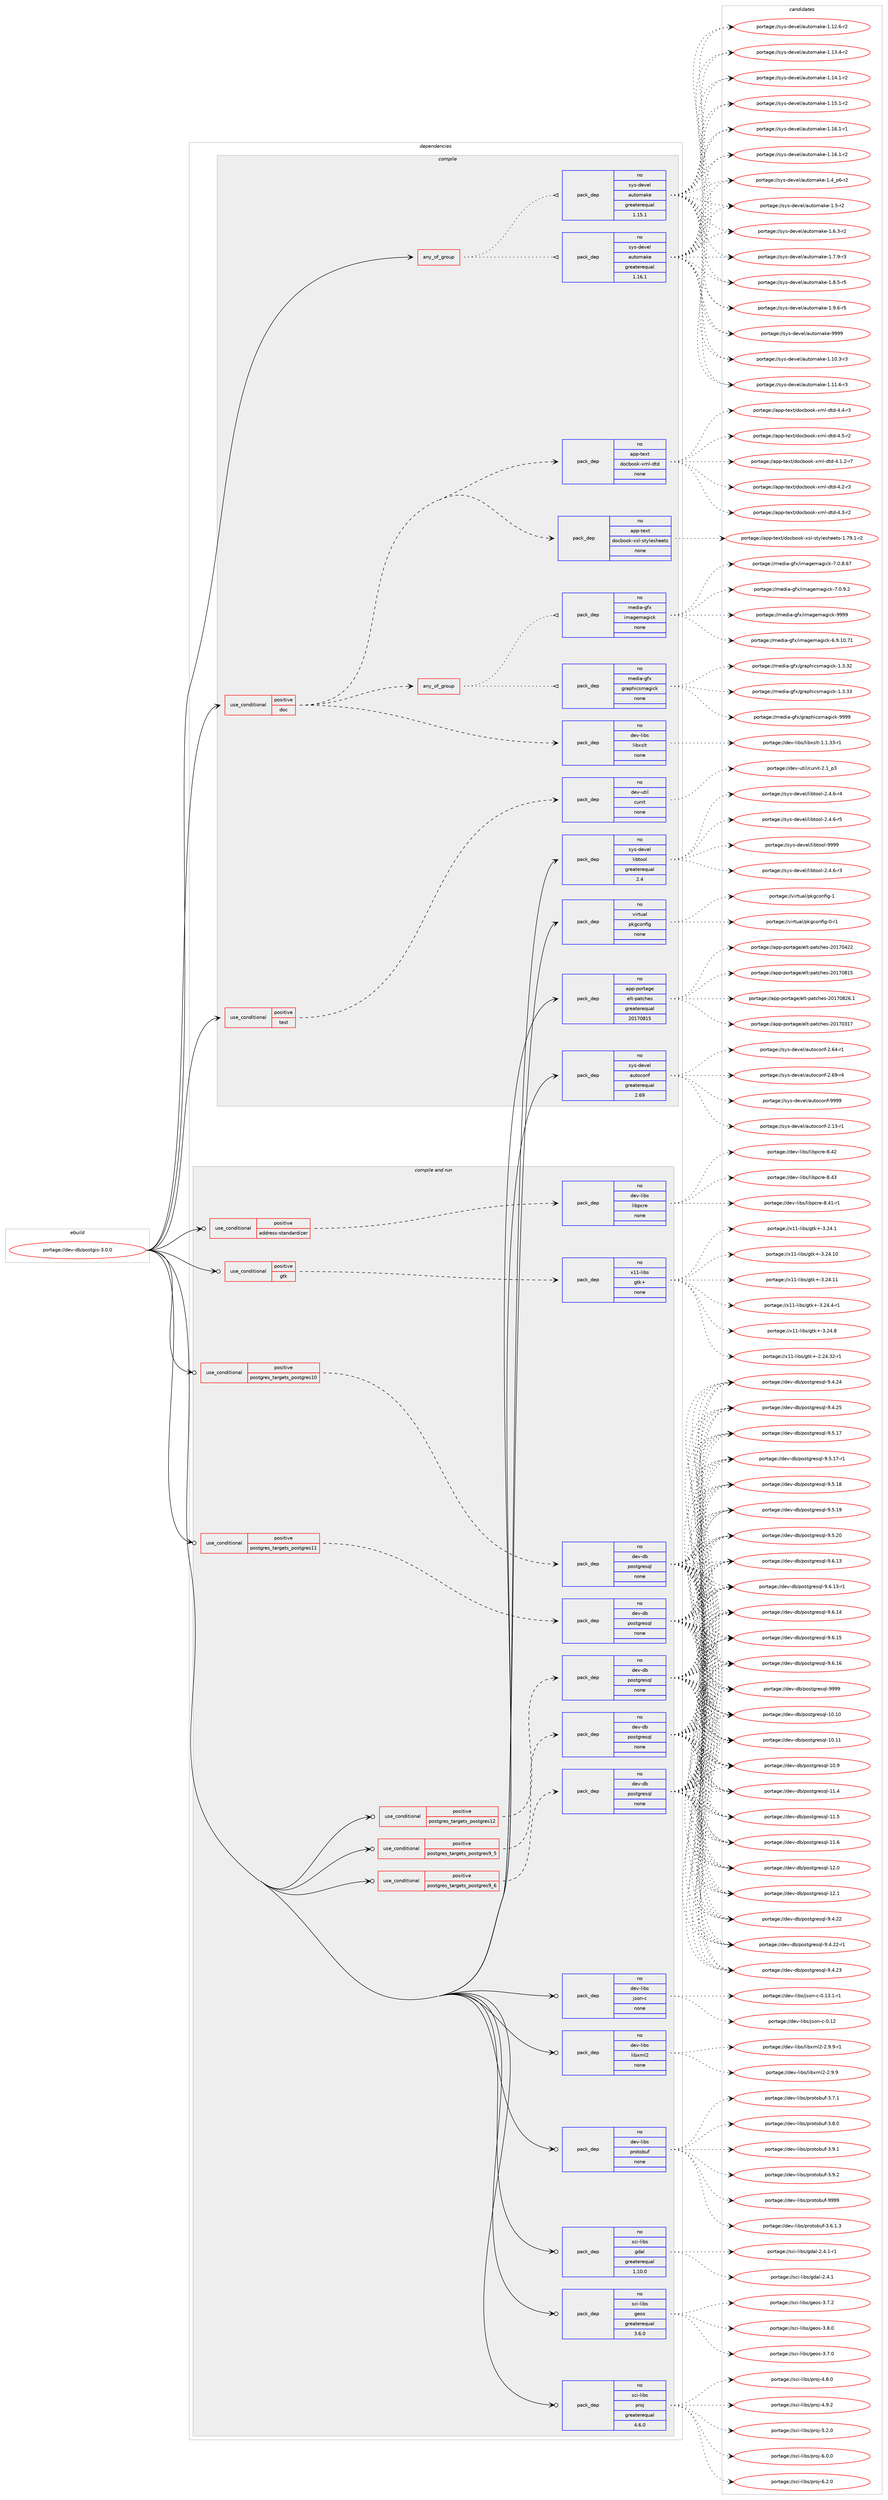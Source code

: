 digraph prolog {

# *************
# Graph options
# *************

newrank=true;
concentrate=true;
compound=true;
graph [rankdir=LR,fontname=Helvetica,fontsize=10,ranksep=1.5];#, ranksep=2.5, nodesep=0.2];
edge  [arrowhead=vee];
node  [fontname=Helvetica,fontsize=10];

# **********
# The ebuild
# **********

subgraph cluster_leftcol {
color=gray;
rank=same;
label=<<i>ebuild</i>>;
id [label="portage://dev-db/postgis-3.0.0", color=red, width=4, href="../dev-db/postgis-3.0.0.svg"];
}

# ****************
# The dependencies
# ****************

subgraph cluster_midcol {
color=gray;
label=<<i>dependencies</i>>;
subgraph cluster_compile {
fillcolor="#eeeeee";
style=filled;
label=<<i>compile</i>>;
subgraph any1218 {
dependency56957 [label=<<TABLE BORDER="0" CELLBORDER="1" CELLSPACING="0" CELLPADDING="4"><TR><TD CELLPADDING="10">any_of_group</TD></TR></TABLE>>, shape=none, color=red];subgraph pack42806 {
dependency56958 [label=<<TABLE BORDER="0" CELLBORDER="1" CELLSPACING="0" CELLPADDING="4" WIDTH="220"><TR><TD ROWSPAN="6" CELLPADDING="30">pack_dep</TD></TR><TR><TD WIDTH="110">no</TD></TR><TR><TD>sys-devel</TD></TR><TR><TD>automake</TD></TR><TR><TD>greaterequal</TD></TR><TR><TD>1.16.1</TD></TR></TABLE>>, shape=none, color=blue];
}
dependency56957:e -> dependency56958:w [weight=20,style="dotted",arrowhead="oinv"];
subgraph pack42807 {
dependency56959 [label=<<TABLE BORDER="0" CELLBORDER="1" CELLSPACING="0" CELLPADDING="4" WIDTH="220"><TR><TD ROWSPAN="6" CELLPADDING="30">pack_dep</TD></TR><TR><TD WIDTH="110">no</TD></TR><TR><TD>sys-devel</TD></TR><TR><TD>automake</TD></TR><TR><TD>greaterequal</TD></TR><TR><TD>1.15.1</TD></TR></TABLE>>, shape=none, color=blue];
}
dependency56957:e -> dependency56959:w [weight=20,style="dotted",arrowhead="oinv"];
}
id:e -> dependency56957:w [weight=20,style="solid",arrowhead="vee"];
subgraph cond12876 {
dependency56960 [label=<<TABLE BORDER="0" CELLBORDER="1" CELLSPACING="0" CELLPADDING="4"><TR><TD ROWSPAN="3" CELLPADDING="10">use_conditional</TD></TR><TR><TD>positive</TD></TR><TR><TD>doc</TD></TR></TABLE>>, shape=none, color=red];
subgraph pack42808 {
dependency56961 [label=<<TABLE BORDER="0" CELLBORDER="1" CELLSPACING="0" CELLPADDING="4" WIDTH="220"><TR><TD ROWSPAN="6" CELLPADDING="30">pack_dep</TD></TR><TR><TD WIDTH="110">no</TD></TR><TR><TD>app-text</TD></TR><TR><TD>docbook-xsl-stylesheets</TD></TR><TR><TD>none</TD></TR><TR><TD></TD></TR></TABLE>>, shape=none, color=blue];
}
dependency56960:e -> dependency56961:w [weight=20,style="dashed",arrowhead="vee"];
subgraph pack42809 {
dependency56962 [label=<<TABLE BORDER="0" CELLBORDER="1" CELLSPACING="0" CELLPADDING="4" WIDTH="220"><TR><TD ROWSPAN="6" CELLPADDING="30">pack_dep</TD></TR><TR><TD WIDTH="110">no</TD></TR><TR><TD>app-text</TD></TR><TR><TD>docbook-xml-dtd</TD></TR><TR><TD>none</TD></TR><TR><TD></TD></TR></TABLE>>, shape=none, color=blue];
}
dependency56960:e -> dependency56962:w [weight=20,style="dashed",arrowhead="vee"];
subgraph pack42810 {
dependency56963 [label=<<TABLE BORDER="0" CELLBORDER="1" CELLSPACING="0" CELLPADDING="4" WIDTH="220"><TR><TD ROWSPAN="6" CELLPADDING="30">pack_dep</TD></TR><TR><TD WIDTH="110">no</TD></TR><TR><TD>dev-libs</TD></TR><TR><TD>libxslt</TD></TR><TR><TD>none</TD></TR><TR><TD></TD></TR></TABLE>>, shape=none, color=blue];
}
dependency56960:e -> dependency56963:w [weight=20,style="dashed",arrowhead="vee"];
subgraph any1219 {
dependency56964 [label=<<TABLE BORDER="0" CELLBORDER="1" CELLSPACING="0" CELLPADDING="4"><TR><TD CELLPADDING="10">any_of_group</TD></TR></TABLE>>, shape=none, color=red];subgraph pack42811 {
dependency56965 [label=<<TABLE BORDER="0" CELLBORDER="1" CELLSPACING="0" CELLPADDING="4" WIDTH="220"><TR><TD ROWSPAN="6" CELLPADDING="30">pack_dep</TD></TR><TR><TD WIDTH="110">no</TD></TR><TR><TD>media-gfx</TD></TR><TR><TD>imagemagick</TD></TR><TR><TD>none</TD></TR><TR><TD></TD></TR></TABLE>>, shape=none, color=blue];
}
dependency56964:e -> dependency56965:w [weight=20,style="dotted",arrowhead="oinv"];
subgraph pack42812 {
dependency56966 [label=<<TABLE BORDER="0" CELLBORDER="1" CELLSPACING="0" CELLPADDING="4" WIDTH="220"><TR><TD ROWSPAN="6" CELLPADDING="30">pack_dep</TD></TR><TR><TD WIDTH="110">no</TD></TR><TR><TD>media-gfx</TD></TR><TR><TD>graphicsmagick</TD></TR><TR><TD>none</TD></TR><TR><TD></TD></TR></TABLE>>, shape=none, color=blue];
}
dependency56964:e -> dependency56966:w [weight=20,style="dotted",arrowhead="oinv"];
}
dependency56960:e -> dependency56964:w [weight=20,style="dashed",arrowhead="vee"];
}
id:e -> dependency56960:w [weight=20,style="solid",arrowhead="vee"];
subgraph cond12877 {
dependency56967 [label=<<TABLE BORDER="0" CELLBORDER="1" CELLSPACING="0" CELLPADDING="4"><TR><TD ROWSPAN="3" CELLPADDING="10">use_conditional</TD></TR><TR><TD>positive</TD></TR><TR><TD>test</TD></TR></TABLE>>, shape=none, color=red];
subgraph pack42813 {
dependency56968 [label=<<TABLE BORDER="0" CELLBORDER="1" CELLSPACING="0" CELLPADDING="4" WIDTH="220"><TR><TD ROWSPAN="6" CELLPADDING="30">pack_dep</TD></TR><TR><TD WIDTH="110">no</TD></TR><TR><TD>dev-util</TD></TR><TR><TD>cunit</TD></TR><TR><TD>none</TD></TR><TR><TD></TD></TR></TABLE>>, shape=none, color=blue];
}
dependency56967:e -> dependency56968:w [weight=20,style="dashed",arrowhead="vee"];
}
id:e -> dependency56967:w [weight=20,style="solid",arrowhead="vee"];
subgraph pack42814 {
dependency56969 [label=<<TABLE BORDER="0" CELLBORDER="1" CELLSPACING="0" CELLPADDING="4" WIDTH="220"><TR><TD ROWSPAN="6" CELLPADDING="30">pack_dep</TD></TR><TR><TD WIDTH="110">no</TD></TR><TR><TD>app-portage</TD></TR><TR><TD>elt-patches</TD></TR><TR><TD>greaterequal</TD></TR><TR><TD>20170815</TD></TR></TABLE>>, shape=none, color=blue];
}
id:e -> dependency56969:w [weight=20,style="solid",arrowhead="vee"];
subgraph pack42815 {
dependency56970 [label=<<TABLE BORDER="0" CELLBORDER="1" CELLSPACING="0" CELLPADDING="4" WIDTH="220"><TR><TD ROWSPAN="6" CELLPADDING="30">pack_dep</TD></TR><TR><TD WIDTH="110">no</TD></TR><TR><TD>sys-devel</TD></TR><TR><TD>autoconf</TD></TR><TR><TD>greaterequal</TD></TR><TR><TD>2.69</TD></TR></TABLE>>, shape=none, color=blue];
}
id:e -> dependency56970:w [weight=20,style="solid",arrowhead="vee"];
subgraph pack42816 {
dependency56971 [label=<<TABLE BORDER="0" CELLBORDER="1" CELLSPACING="0" CELLPADDING="4" WIDTH="220"><TR><TD ROWSPAN="6" CELLPADDING="30">pack_dep</TD></TR><TR><TD WIDTH="110">no</TD></TR><TR><TD>sys-devel</TD></TR><TR><TD>libtool</TD></TR><TR><TD>greaterequal</TD></TR><TR><TD>2.4</TD></TR></TABLE>>, shape=none, color=blue];
}
id:e -> dependency56971:w [weight=20,style="solid",arrowhead="vee"];
subgraph pack42817 {
dependency56972 [label=<<TABLE BORDER="0" CELLBORDER="1" CELLSPACING="0" CELLPADDING="4" WIDTH="220"><TR><TD ROWSPAN="6" CELLPADDING="30">pack_dep</TD></TR><TR><TD WIDTH="110">no</TD></TR><TR><TD>virtual</TD></TR><TR><TD>pkgconfig</TD></TR><TR><TD>none</TD></TR><TR><TD></TD></TR></TABLE>>, shape=none, color=blue];
}
id:e -> dependency56972:w [weight=20,style="solid",arrowhead="vee"];
}
subgraph cluster_compileandrun {
fillcolor="#eeeeee";
style=filled;
label=<<i>compile and run</i>>;
subgraph cond12878 {
dependency56973 [label=<<TABLE BORDER="0" CELLBORDER="1" CELLSPACING="0" CELLPADDING="4"><TR><TD ROWSPAN="3" CELLPADDING="10">use_conditional</TD></TR><TR><TD>positive</TD></TR><TR><TD>address-standardizer</TD></TR></TABLE>>, shape=none, color=red];
subgraph pack42818 {
dependency56974 [label=<<TABLE BORDER="0" CELLBORDER="1" CELLSPACING="0" CELLPADDING="4" WIDTH="220"><TR><TD ROWSPAN="6" CELLPADDING="30">pack_dep</TD></TR><TR><TD WIDTH="110">no</TD></TR><TR><TD>dev-libs</TD></TR><TR><TD>libpcre</TD></TR><TR><TD>none</TD></TR><TR><TD></TD></TR></TABLE>>, shape=none, color=blue];
}
dependency56973:e -> dependency56974:w [weight=20,style="dashed",arrowhead="vee"];
}
id:e -> dependency56973:w [weight=20,style="solid",arrowhead="odotvee"];
subgraph cond12879 {
dependency56975 [label=<<TABLE BORDER="0" CELLBORDER="1" CELLSPACING="0" CELLPADDING="4"><TR><TD ROWSPAN="3" CELLPADDING="10">use_conditional</TD></TR><TR><TD>positive</TD></TR><TR><TD>gtk</TD></TR></TABLE>>, shape=none, color=red];
subgraph pack42819 {
dependency56976 [label=<<TABLE BORDER="0" CELLBORDER="1" CELLSPACING="0" CELLPADDING="4" WIDTH="220"><TR><TD ROWSPAN="6" CELLPADDING="30">pack_dep</TD></TR><TR><TD WIDTH="110">no</TD></TR><TR><TD>x11-libs</TD></TR><TR><TD>gtk+</TD></TR><TR><TD>none</TD></TR><TR><TD></TD></TR></TABLE>>, shape=none, color=blue];
}
dependency56975:e -> dependency56976:w [weight=20,style="dashed",arrowhead="vee"];
}
id:e -> dependency56975:w [weight=20,style="solid",arrowhead="odotvee"];
subgraph cond12880 {
dependency56977 [label=<<TABLE BORDER="0" CELLBORDER="1" CELLSPACING="0" CELLPADDING="4"><TR><TD ROWSPAN="3" CELLPADDING="10">use_conditional</TD></TR><TR><TD>positive</TD></TR><TR><TD>postgres_targets_postgres10</TD></TR></TABLE>>, shape=none, color=red];
subgraph pack42820 {
dependency56978 [label=<<TABLE BORDER="0" CELLBORDER="1" CELLSPACING="0" CELLPADDING="4" WIDTH="220"><TR><TD ROWSPAN="6" CELLPADDING="30">pack_dep</TD></TR><TR><TD WIDTH="110">no</TD></TR><TR><TD>dev-db</TD></TR><TR><TD>postgresql</TD></TR><TR><TD>none</TD></TR><TR><TD></TD></TR></TABLE>>, shape=none, color=blue];
}
dependency56977:e -> dependency56978:w [weight=20,style="dashed",arrowhead="vee"];
}
id:e -> dependency56977:w [weight=20,style="solid",arrowhead="odotvee"];
subgraph cond12881 {
dependency56979 [label=<<TABLE BORDER="0" CELLBORDER="1" CELLSPACING="0" CELLPADDING="4"><TR><TD ROWSPAN="3" CELLPADDING="10">use_conditional</TD></TR><TR><TD>positive</TD></TR><TR><TD>postgres_targets_postgres11</TD></TR></TABLE>>, shape=none, color=red];
subgraph pack42821 {
dependency56980 [label=<<TABLE BORDER="0" CELLBORDER="1" CELLSPACING="0" CELLPADDING="4" WIDTH="220"><TR><TD ROWSPAN="6" CELLPADDING="30">pack_dep</TD></TR><TR><TD WIDTH="110">no</TD></TR><TR><TD>dev-db</TD></TR><TR><TD>postgresql</TD></TR><TR><TD>none</TD></TR><TR><TD></TD></TR></TABLE>>, shape=none, color=blue];
}
dependency56979:e -> dependency56980:w [weight=20,style="dashed",arrowhead="vee"];
}
id:e -> dependency56979:w [weight=20,style="solid",arrowhead="odotvee"];
subgraph cond12882 {
dependency56981 [label=<<TABLE BORDER="0" CELLBORDER="1" CELLSPACING="0" CELLPADDING="4"><TR><TD ROWSPAN="3" CELLPADDING="10">use_conditional</TD></TR><TR><TD>positive</TD></TR><TR><TD>postgres_targets_postgres12</TD></TR></TABLE>>, shape=none, color=red];
subgraph pack42822 {
dependency56982 [label=<<TABLE BORDER="0" CELLBORDER="1" CELLSPACING="0" CELLPADDING="4" WIDTH="220"><TR><TD ROWSPAN="6" CELLPADDING="30">pack_dep</TD></TR><TR><TD WIDTH="110">no</TD></TR><TR><TD>dev-db</TD></TR><TR><TD>postgresql</TD></TR><TR><TD>none</TD></TR><TR><TD></TD></TR></TABLE>>, shape=none, color=blue];
}
dependency56981:e -> dependency56982:w [weight=20,style="dashed",arrowhead="vee"];
}
id:e -> dependency56981:w [weight=20,style="solid",arrowhead="odotvee"];
subgraph cond12883 {
dependency56983 [label=<<TABLE BORDER="0" CELLBORDER="1" CELLSPACING="0" CELLPADDING="4"><TR><TD ROWSPAN="3" CELLPADDING="10">use_conditional</TD></TR><TR><TD>positive</TD></TR><TR><TD>postgres_targets_postgres9_5</TD></TR></TABLE>>, shape=none, color=red];
subgraph pack42823 {
dependency56984 [label=<<TABLE BORDER="0" CELLBORDER="1" CELLSPACING="0" CELLPADDING="4" WIDTH="220"><TR><TD ROWSPAN="6" CELLPADDING="30">pack_dep</TD></TR><TR><TD WIDTH="110">no</TD></TR><TR><TD>dev-db</TD></TR><TR><TD>postgresql</TD></TR><TR><TD>none</TD></TR><TR><TD></TD></TR></TABLE>>, shape=none, color=blue];
}
dependency56983:e -> dependency56984:w [weight=20,style="dashed",arrowhead="vee"];
}
id:e -> dependency56983:w [weight=20,style="solid",arrowhead="odotvee"];
subgraph cond12884 {
dependency56985 [label=<<TABLE BORDER="0" CELLBORDER="1" CELLSPACING="0" CELLPADDING="4"><TR><TD ROWSPAN="3" CELLPADDING="10">use_conditional</TD></TR><TR><TD>positive</TD></TR><TR><TD>postgres_targets_postgres9_6</TD></TR></TABLE>>, shape=none, color=red];
subgraph pack42824 {
dependency56986 [label=<<TABLE BORDER="0" CELLBORDER="1" CELLSPACING="0" CELLPADDING="4" WIDTH="220"><TR><TD ROWSPAN="6" CELLPADDING="30">pack_dep</TD></TR><TR><TD WIDTH="110">no</TD></TR><TR><TD>dev-db</TD></TR><TR><TD>postgresql</TD></TR><TR><TD>none</TD></TR><TR><TD></TD></TR></TABLE>>, shape=none, color=blue];
}
dependency56985:e -> dependency56986:w [weight=20,style="dashed",arrowhead="vee"];
}
id:e -> dependency56985:w [weight=20,style="solid",arrowhead="odotvee"];
subgraph pack42825 {
dependency56987 [label=<<TABLE BORDER="0" CELLBORDER="1" CELLSPACING="0" CELLPADDING="4" WIDTH="220"><TR><TD ROWSPAN="6" CELLPADDING="30">pack_dep</TD></TR><TR><TD WIDTH="110">no</TD></TR><TR><TD>dev-libs</TD></TR><TR><TD>json-c</TD></TR><TR><TD>none</TD></TR><TR><TD></TD></TR></TABLE>>, shape=none, color=blue];
}
id:e -> dependency56987:w [weight=20,style="solid",arrowhead="odotvee"];
subgraph pack42826 {
dependency56988 [label=<<TABLE BORDER="0" CELLBORDER="1" CELLSPACING="0" CELLPADDING="4" WIDTH="220"><TR><TD ROWSPAN="6" CELLPADDING="30">pack_dep</TD></TR><TR><TD WIDTH="110">no</TD></TR><TR><TD>dev-libs</TD></TR><TR><TD>libxml2</TD></TR><TR><TD>none</TD></TR><TR><TD></TD></TR></TABLE>>, shape=none, color=blue];
}
id:e -> dependency56988:w [weight=20,style="solid",arrowhead="odotvee"];
subgraph pack42827 {
dependency56989 [label=<<TABLE BORDER="0" CELLBORDER="1" CELLSPACING="0" CELLPADDING="4" WIDTH="220"><TR><TD ROWSPAN="6" CELLPADDING="30">pack_dep</TD></TR><TR><TD WIDTH="110">no</TD></TR><TR><TD>dev-libs</TD></TR><TR><TD>protobuf</TD></TR><TR><TD>none</TD></TR><TR><TD></TD></TR></TABLE>>, shape=none, color=blue];
}
id:e -> dependency56989:w [weight=20,style="solid",arrowhead="odotvee"];
subgraph pack42828 {
dependency56990 [label=<<TABLE BORDER="0" CELLBORDER="1" CELLSPACING="0" CELLPADDING="4" WIDTH="220"><TR><TD ROWSPAN="6" CELLPADDING="30">pack_dep</TD></TR><TR><TD WIDTH="110">no</TD></TR><TR><TD>sci-libs</TD></TR><TR><TD>gdal</TD></TR><TR><TD>greaterequal</TD></TR><TR><TD>1.10.0</TD></TR></TABLE>>, shape=none, color=blue];
}
id:e -> dependency56990:w [weight=20,style="solid",arrowhead="odotvee"];
subgraph pack42829 {
dependency56991 [label=<<TABLE BORDER="0" CELLBORDER="1" CELLSPACING="0" CELLPADDING="4" WIDTH="220"><TR><TD ROWSPAN="6" CELLPADDING="30">pack_dep</TD></TR><TR><TD WIDTH="110">no</TD></TR><TR><TD>sci-libs</TD></TR><TR><TD>geos</TD></TR><TR><TD>greaterequal</TD></TR><TR><TD>3.6.0</TD></TR></TABLE>>, shape=none, color=blue];
}
id:e -> dependency56991:w [weight=20,style="solid",arrowhead="odotvee"];
subgraph pack42830 {
dependency56992 [label=<<TABLE BORDER="0" CELLBORDER="1" CELLSPACING="0" CELLPADDING="4" WIDTH="220"><TR><TD ROWSPAN="6" CELLPADDING="30">pack_dep</TD></TR><TR><TD WIDTH="110">no</TD></TR><TR><TD>sci-libs</TD></TR><TR><TD>proj</TD></TR><TR><TD>greaterequal</TD></TR><TR><TD>4.6.0</TD></TR></TABLE>>, shape=none, color=blue];
}
id:e -> dependency56992:w [weight=20,style="solid",arrowhead="odotvee"];
}
subgraph cluster_run {
fillcolor="#eeeeee";
style=filled;
label=<<i>run</i>>;
}
}

# **************
# The candidates
# **************

subgraph cluster_choices {
rank=same;
color=gray;
label=<<i>candidates</i>>;

subgraph choice42806 {
color=black;
nodesep=1;
choiceportage11512111545100101118101108479711711611110997107101454946494846514511451 [label="portage://sys-devel/automake-1.10.3-r3", color=red, width=4,href="../sys-devel/automake-1.10.3-r3.svg"];
choiceportage11512111545100101118101108479711711611110997107101454946494946544511451 [label="portage://sys-devel/automake-1.11.6-r3", color=red, width=4,href="../sys-devel/automake-1.11.6-r3.svg"];
choiceportage11512111545100101118101108479711711611110997107101454946495046544511450 [label="portage://sys-devel/automake-1.12.6-r2", color=red, width=4,href="../sys-devel/automake-1.12.6-r2.svg"];
choiceportage11512111545100101118101108479711711611110997107101454946495146524511450 [label="portage://sys-devel/automake-1.13.4-r2", color=red, width=4,href="../sys-devel/automake-1.13.4-r2.svg"];
choiceportage11512111545100101118101108479711711611110997107101454946495246494511450 [label="portage://sys-devel/automake-1.14.1-r2", color=red, width=4,href="../sys-devel/automake-1.14.1-r2.svg"];
choiceportage11512111545100101118101108479711711611110997107101454946495346494511450 [label="portage://sys-devel/automake-1.15.1-r2", color=red, width=4,href="../sys-devel/automake-1.15.1-r2.svg"];
choiceportage11512111545100101118101108479711711611110997107101454946495446494511449 [label="portage://sys-devel/automake-1.16.1-r1", color=red, width=4,href="../sys-devel/automake-1.16.1-r1.svg"];
choiceportage11512111545100101118101108479711711611110997107101454946495446494511450 [label="portage://sys-devel/automake-1.16.1-r2", color=red, width=4,href="../sys-devel/automake-1.16.1-r2.svg"];
choiceportage115121115451001011181011084797117116111109971071014549465295112544511450 [label="portage://sys-devel/automake-1.4_p6-r2", color=red, width=4,href="../sys-devel/automake-1.4_p6-r2.svg"];
choiceportage11512111545100101118101108479711711611110997107101454946534511450 [label="portage://sys-devel/automake-1.5-r2", color=red, width=4,href="../sys-devel/automake-1.5-r2.svg"];
choiceportage115121115451001011181011084797117116111109971071014549465446514511450 [label="portage://sys-devel/automake-1.6.3-r2", color=red, width=4,href="../sys-devel/automake-1.6.3-r2.svg"];
choiceportage115121115451001011181011084797117116111109971071014549465546574511451 [label="portage://sys-devel/automake-1.7.9-r3", color=red, width=4,href="../sys-devel/automake-1.7.9-r3.svg"];
choiceportage115121115451001011181011084797117116111109971071014549465646534511453 [label="portage://sys-devel/automake-1.8.5-r5", color=red, width=4,href="../sys-devel/automake-1.8.5-r5.svg"];
choiceportage115121115451001011181011084797117116111109971071014549465746544511453 [label="portage://sys-devel/automake-1.9.6-r5", color=red, width=4,href="../sys-devel/automake-1.9.6-r5.svg"];
choiceportage115121115451001011181011084797117116111109971071014557575757 [label="portage://sys-devel/automake-9999", color=red, width=4,href="../sys-devel/automake-9999.svg"];
dependency56958:e -> choiceportage11512111545100101118101108479711711611110997107101454946494846514511451:w [style=dotted,weight="100"];
dependency56958:e -> choiceportage11512111545100101118101108479711711611110997107101454946494946544511451:w [style=dotted,weight="100"];
dependency56958:e -> choiceportage11512111545100101118101108479711711611110997107101454946495046544511450:w [style=dotted,weight="100"];
dependency56958:e -> choiceportage11512111545100101118101108479711711611110997107101454946495146524511450:w [style=dotted,weight="100"];
dependency56958:e -> choiceportage11512111545100101118101108479711711611110997107101454946495246494511450:w [style=dotted,weight="100"];
dependency56958:e -> choiceportage11512111545100101118101108479711711611110997107101454946495346494511450:w [style=dotted,weight="100"];
dependency56958:e -> choiceportage11512111545100101118101108479711711611110997107101454946495446494511449:w [style=dotted,weight="100"];
dependency56958:e -> choiceportage11512111545100101118101108479711711611110997107101454946495446494511450:w [style=dotted,weight="100"];
dependency56958:e -> choiceportage115121115451001011181011084797117116111109971071014549465295112544511450:w [style=dotted,weight="100"];
dependency56958:e -> choiceportage11512111545100101118101108479711711611110997107101454946534511450:w [style=dotted,weight="100"];
dependency56958:e -> choiceportage115121115451001011181011084797117116111109971071014549465446514511450:w [style=dotted,weight="100"];
dependency56958:e -> choiceportage115121115451001011181011084797117116111109971071014549465546574511451:w [style=dotted,weight="100"];
dependency56958:e -> choiceportage115121115451001011181011084797117116111109971071014549465646534511453:w [style=dotted,weight="100"];
dependency56958:e -> choiceportage115121115451001011181011084797117116111109971071014549465746544511453:w [style=dotted,weight="100"];
dependency56958:e -> choiceportage115121115451001011181011084797117116111109971071014557575757:w [style=dotted,weight="100"];
}
subgraph choice42807 {
color=black;
nodesep=1;
choiceportage11512111545100101118101108479711711611110997107101454946494846514511451 [label="portage://sys-devel/automake-1.10.3-r3", color=red, width=4,href="../sys-devel/automake-1.10.3-r3.svg"];
choiceportage11512111545100101118101108479711711611110997107101454946494946544511451 [label="portage://sys-devel/automake-1.11.6-r3", color=red, width=4,href="../sys-devel/automake-1.11.6-r3.svg"];
choiceportage11512111545100101118101108479711711611110997107101454946495046544511450 [label="portage://sys-devel/automake-1.12.6-r2", color=red, width=4,href="../sys-devel/automake-1.12.6-r2.svg"];
choiceportage11512111545100101118101108479711711611110997107101454946495146524511450 [label="portage://sys-devel/automake-1.13.4-r2", color=red, width=4,href="../sys-devel/automake-1.13.4-r2.svg"];
choiceportage11512111545100101118101108479711711611110997107101454946495246494511450 [label="portage://sys-devel/automake-1.14.1-r2", color=red, width=4,href="../sys-devel/automake-1.14.1-r2.svg"];
choiceportage11512111545100101118101108479711711611110997107101454946495346494511450 [label="portage://sys-devel/automake-1.15.1-r2", color=red, width=4,href="../sys-devel/automake-1.15.1-r2.svg"];
choiceportage11512111545100101118101108479711711611110997107101454946495446494511449 [label="portage://sys-devel/automake-1.16.1-r1", color=red, width=4,href="../sys-devel/automake-1.16.1-r1.svg"];
choiceportage11512111545100101118101108479711711611110997107101454946495446494511450 [label="portage://sys-devel/automake-1.16.1-r2", color=red, width=4,href="../sys-devel/automake-1.16.1-r2.svg"];
choiceportage115121115451001011181011084797117116111109971071014549465295112544511450 [label="portage://sys-devel/automake-1.4_p6-r2", color=red, width=4,href="../sys-devel/automake-1.4_p6-r2.svg"];
choiceportage11512111545100101118101108479711711611110997107101454946534511450 [label="portage://sys-devel/automake-1.5-r2", color=red, width=4,href="../sys-devel/automake-1.5-r2.svg"];
choiceportage115121115451001011181011084797117116111109971071014549465446514511450 [label="portage://sys-devel/automake-1.6.3-r2", color=red, width=4,href="../sys-devel/automake-1.6.3-r2.svg"];
choiceportage115121115451001011181011084797117116111109971071014549465546574511451 [label="portage://sys-devel/automake-1.7.9-r3", color=red, width=4,href="../sys-devel/automake-1.7.9-r3.svg"];
choiceportage115121115451001011181011084797117116111109971071014549465646534511453 [label="portage://sys-devel/automake-1.8.5-r5", color=red, width=4,href="../sys-devel/automake-1.8.5-r5.svg"];
choiceportage115121115451001011181011084797117116111109971071014549465746544511453 [label="portage://sys-devel/automake-1.9.6-r5", color=red, width=4,href="../sys-devel/automake-1.9.6-r5.svg"];
choiceportage115121115451001011181011084797117116111109971071014557575757 [label="portage://sys-devel/automake-9999", color=red, width=4,href="../sys-devel/automake-9999.svg"];
dependency56959:e -> choiceportage11512111545100101118101108479711711611110997107101454946494846514511451:w [style=dotted,weight="100"];
dependency56959:e -> choiceportage11512111545100101118101108479711711611110997107101454946494946544511451:w [style=dotted,weight="100"];
dependency56959:e -> choiceportage11512111545100101118101108479711711611110997107101454946495046544511450:w [style=dotted,weight="100"];
dependency56959:e -> choiceportage11512111545100101118101108479711711611110997107101454946495146524511450:w [style=dotted,weight="100"];
dependency56959:e -> choiceportage11512111545100101118101108479711711611110997107101454946495246494511450:w [style=dotted,weight="100"];
dependency56959:e -> choiceportage11512111545100101118101108479711711611110997107101454946495346494511450:w [style=dotted,weight="100"];
dependency56959:e -> choiceportage11512111545100101118101108479711711611110997107101454946495446494511449:w [style=dotted,weight="100"];
dependency56959:e -> choiceportage11512111545100101118101108479711711611110997107101454946495446494511450:w [style=dotted,weight="100"];
dependency56959:e -> choiceportage115121115451001011181011084797117116111109971071014549465295112544511450:w [style=dotted,weight="100"];
dependency56959:e -> choiceportage11512111545100101118101108479711711611110997107101454946534511450:w [style=dotted,weight="100"];
dependency56959:e -> choiceportage115121115451001011181011084797117116111109971071014549465446514511450:w [style=dotted,weight="100"];
dependency56959:e -> choiceportage115121115451001011181011084797117116111109971071014549465546574511451:w [style=dotted,weight="100"];
dependency56959:e -> choiceportage115121115451001011181011084797117116111109971071014549465646534511453:w [style=dotted,weight="100"];
dependency56959:e -> choiceportage115121115451001011181011084797117116111109971071014549465746544511453:w [style=dotted,weight="100"];
dependency56959:e -> choiceportage115121115451001011181011084797117116111109971071014557575757:w [style=dotted,weight="100"];
}
subgraph choice42808 {
color=black;
nodesep=1;
choiceportage97112112451161011201164710011199981111111074512011510845115116121108101115104101101116115454946555746494511450 [label="portage://app-text/docbook-xsl-stylesheets-1.79.1-r2", color=red, width=4,href="../app-text/docbook-xsl-stylesheets-1.79.1-r2.svg"];
dependency56961:e -> choiceportage97112112451161011201164710011199981111111074512011510845115116121108101115104101101116115454946555746494511450:w [style=dotted,weight="100"];
}
subgraph choice42809 {
color=black;
nodesep=1;
choiceportage971121124511610112011647100111999811111110745120109108451001161004552464946504511455 [label="portage://app-text/docbook-xml-dtd-4.1.2-r7", color=red, width=4,href="../app-text/docbook-xml-dtd-4.1.2-r7.svg"];
choiceportage97112112451161011201164710011199981111111074512010910845100116100455246504511451 [label="portage://app-text/docbook-xml-dtd-4.2-r3", color=red, width=4,href="../app-text/docbook-xml-dtd-4.2-r3.svg"];
choiceportage97112112451161011201164710011199981111111074512010910845100116100455246514511450 [label="portage://app-text/docbook-xml-dtd-4.3-r2", color=red, width=4,href="../app-text/docbook-xml-dtd-4.3-r2.svg"];
choiceportage97112112451161011201164710011199981111111074512010910845100116100455246524511451 [label="portage://app-text/docbook-xml-dtd-4.4-r3", color=red, width=4,href="../app-text/docbook-xml-dtd-4.4-r3.svg"];
choiceportage97112112451161011201164710011199981111111074512010910845100116100455246534511450 [label="portage://app-text/docbook-xml-dtd-4.5-r2", color=red, width=4,href="../app-text/docbook-xml-dtd-4.5-r2.svg"];
dependency56962:e -> choiceportage971121124511610112011647100111999811111110745120109108451001161004552464946504511455:w [style=dotted,weight="100"];
dependency56962:e -> choiceportage97112112451161011201164710011199981111111074512010910845100116100455246504511451:w [style=dotted,weight="100"];
dependency56962:e -> choiceportage97112112451161011201164710011199981111111074512010910845100116100455246514511450:w [style=dotted,weight="100"];
dependency56962:e -> choiceportage97112112451161011201164710011199981111111074512010910845100116100455246524511451:w [style=dotted,weight="100"];
dependency56962:e -> choiceportage97112112451161011201164710011199981111111074512010910845100116100455246534511450:w [style=dotted,weight="100"];
}
subgraph choice42810 {
color=black;
nodesep=1;
choiceportage10010111845108105981154710810598120115108116454946494651514511449 [label="portage://dev-libs/libxslt-1.1.33-r1", color=red, width=4,href="../dev-libs/libxslt-1.1.33-r1.svg"];
dependency56963:e -> choiceportage10010111845108105981154710810598120115108116454946494651514511449:w [style=dotted,weight="100"];
}
subgraph choice42811 {
color=black;
nodesep=1;
choiceportage10910110010597451031021204710510997103101109971031059910745544657464948465549 [label="portage://media-gfx/imagemagick-6.9.10.71", color=red, width=4,href="../media-gfx/imagemagick-6.9.10.71.svg"];
choiceportage109101100105974510310212047105109971031011099710310599107455546484656465455 [label="portage://media-gfx/imagemagick-7.0.8.67", color=red, width=4,href="../media-gfx/imagemagick-7.0.8.67.svg"];
choiceportage1091011001059745103102120471051099710310110997103105991074555464846574650 [label="portage://media-gfx/imagemagick-7.0.9.2", color=red, width=4,href="../media-gfx/imagemagick-7.0.9.2.svg"];
choiceportage1091011001059745103102120471051099710310110997103105991074557575757 [label="portage://media-gfx/imagemagick-9999", color=red, width=4,href="../media-gfx/imagemagick-9999.svg"];
dependency56965:e -> choiceportage10910110010597451031021204710510997103101109971031059910745544657464948465549:w [style=dotted,weight="100"];
dependency56965:e -> choiceportage109101100105974510310212047105109971031011099710310599107455546484656465455:w [style=dotted,weight="100"];
dependency56965:e -> choiceportage1091011001059745103102120471051099710310110997103105991074555464846574650:w [style=dotted,weight="100"];
dependency56965:e -> choiceportage1091011001059745103102120471051099710310110997103105991074557575757:w [style=dotted,weight="100"];
}
subgraph choice42812 {
color=black;
nodesep=1;
choiceportage1091011001059745103102120471031149711210410599115109971031059910745494651465150 [label="portage://media-gfx/graphicsmagick-1.3.32", color=red, width=4,href="../media-gfx/graphicsmagick-1.3.32.svg"];
choiceportage1091011001059745103102120471031149711210410599115109971031059910745494651465151 [label="portage://media-gfx/graphicsmagick-1.3.33", color=red, width=4,href="../media-gfx/graphicsmagick-1.3.33.svg"];
choiceportage109101100105974510310212047103114971121041059911510997103105991074557575757 [label="portage://media-gfx/graphicsmagick-9999", color=red, width=4,href="../media-gfx/graphicsmagick-9999.svg"];
dependency56966:e -> choiceportage1091011001059745103102120471031149711210410599115109971031059910745494651465150:w [style=dotted,weight="100"];
dependency56966:e -> choiceportage1091011001059745103102120471031149711210410599115109971031059910745494651465151:w [style=dotted,weight="100"];
dependency56966:e -> choiceportage109101100105974510310212047103114971121041059911510997103105991074557575757:w [style=dotted,weight="100"];
}
subgraph choice42813 {
color=black;
nodesep=1;
choiceportage100101118451171161051084799117110105116455046499511251 [label="portage://dev-util/cunit-2.1_p3", color=red, width=4,href="../dev-util/cunit-2.1_p3.svg"];
dependency56968:e -> choiceportage100101118451171161051084799117110105116455046499511251:w [style=dotted,weight="100"];
}
subgraph choice42814 {
color=black;
nodesep=1;
choiceportage97112112451121111141169710310147101108116451129711699104101115455048495548514955 [label="portage://app-portage/elt-patches-20170317", color=red, width=4,href="../app-portage/elt-patches-20170317.svg"];
choiceportage97112112451121111141169710310147101108116451129711699104101115455048495548525050 [label="portage://app-portage/elt-patches-20170422", color=red, width=4,href="../app-portage/elt-patches-20170422.svg"];
choiceportage97112112451121111141169710310147101108116451129711699104101115455048495548564953 [label="portage://app-portage/elt-patches-20170815", color=red, width=4,href="../app-portage/elt-patches-20170815.svg"];
choiceportage971121124511211111411697103101471011081164511297116991041011154550484955485650544649 [label="portage://app-portage/elt-patches-20170826.1", color=red, width=4,href="../app-portage/elt-patches-20170826.1.svg"];
dependency56969:e -> choiceportage97112112451121111141169710310147101108116451129711699104101115455048495548514955:w [style=dotted,weight="100"];
dependency56969:e -> choiceportage97112112451121111141169710310147101108116451129711699104101115455048495548525050:w [style=dotted,weight="100"];
dependency56969:e -> choiceportage97112112451121111141169710310147101108116451129711699104101115455048495548564953:w [style=dotted,weight="100"];
dependency56969:e -> choiceportage971121124511211111411697103101471011081164511297116991041011154550484955485650544649:w [style=dotted,weight="100"];
}
subgraph choice42815 {
color=black;
nodesep=1;
choiceportage1151211154510010111810110847971171161119911111010245504649514511449 [label="portage://sys-devel/autoconf-2.13-r1", color=red, width=4,href="../sys-devel/autoconf-2.13-r1.svg"];
choiceportage1151211154510010111810110847971171161119911111010245504654524511449 [label="portage://sys-devel/autoconf-2.64-r1", color=red, width=4,href="../sys-devel/autoconf-2.64-r1.svg"];
choiceportage1151211154510010111810110847971171161119911111010245504654574511452 [label="portage://sys-devel/autoconf-2.69-r4", color=red, width=4,href="../sys-devel/autoconf-2.69-r4.svg"];
choiceportage115121115451001011181011084797117116111991111101024557575757 [label="portage://sys-devel/autoconf-9999", color=red, width=4,href="../sys-devel/autoconf-9999.svg"];
dependency56970:e -> choiceportage1151211154510010111810110847971171161119911111010245504649514511449:w [style=dotted,weight="100"];
dependency56970:e -> choiceportage1151211154510010111810110847971171161119911111010245504654524511449:w [style=dotted,weight="100"];
dependency56970:e -> choiceportage1151211154510010111810110847971171161119911111010245504654574511452:w [style=dotted,weight="100"];
dependency56970:e -> choiceportage115121115451001011181011084797117116111991111101024557575757:w [style=dotted,weight="100"];
}
subgraph choice42816 {
color=black;
nodesep=1;
choiceportage1151211154510010111810110847108105981161111111084550465246544511451 [label="portage://sys-devel/libtool-2.4.6-r3", color=red, width=4,href="../sys-devel/libtool-2.4.6-r3.svg"];
choiceportage1151211154510010111810110847108105981161111111084550465246544511452 [label="portage://sys-devel/libtool-2.4.6-r4", color=red, width=4,href="../sys-devel/libtool-2.4.6-r4.svg"];
choiceportage1151211154510010111810110847108105981161111111084550465246544511453 [label="portage://sys-devel/libtool-2.4.6-r5", color=red, width=4,href="../sys-devel/libtool-2.4.6-r5.svg"];
choiceportage1151211154510010111810110847108105981161111111084557575757 [label="portage://sys-devel/libtool-9999", color=red, width=4,href="../sys-devel/libtool-9999.svg"];
dependency56971:e -> choiceportage1151211154510010111810110847108105981161111111084550465246544511451:w [style=dotted,weight="100"];
dependency56971:e -> choiceportage1151211154510010111810110847108105981161111111084550465246544511452:w [style=dotted,weight="100"];
dependency56971:e -> choiceportage1151211154510010111810110847108105981161111111084550465246544511453:w [style=dotted,weight="100"];
dependency56971:e -> choiceportage1151211154510010111810110847108105981161111111084557575757:w [style=dotted,weight="100"];
}
subgraph choice42817 {
color=black;
nodesep=1;
choiceportage11810511411611797108471121071039911111010210510345484511449 [label="portage://virtual/pkgconfig-0-r1", color=red, width=4,href="../virtual/pkgconfig-0-r1.svg"];
choiceportage1181051141161179710847112107103991111101021051034549 [label="portage://virtual/pkgconfig-1", color=red, width=4,href="../virtual/pkgconfig-1.svg"];
dependency56972:e -> choiceportage11810511411611797108471121071039911111010210510345484511449:w [style=dotted,weight="100"];
dependency56972:e -> choiceportage1181051141161179710847112107103991111101021051034549:w [style=dotted,weight="100"];
}
subgraph choice42818 {
color=black;
nodesep=1;
choiceportage100101118451081059811547108105981129911410145564652494511449 [label="portage://dev-libs/libpcre-8.41-r1", color=red, width=4,href="../dev-libs/libpcre-8.41-r1.svg"];
choiceportage10010111845108105981154710810598112991141014556465250 [label="portage://dev-libs/libpcre-8.42", color=red, width=4,href="../dev-libs/libpcre-8.42.svg"];
choiceportage10010111845108105981154710810598112991141014556465251 [label="portage://dev-libs/libpcre-8.43", color=red, width=4,href="../dev-libs/libpcre-8.43.svg"];
dependency56974:e -> choiceportage100101118451081059811547108105981129911410145564652494511449:w [style=dotted,weight="100"];
dependency56974:e -> choiceportage10010111845108105981154710810598112991141014556465250:w [style=dotted,weight="100"];
dependency56974:e -> choiceportage10010111845108105981154710810598112991141014556465251:w [style=dotted,weight="100"];
}
subgraph choice42819 {
color=black;
nodesep=1;
choiceportage12049494510810598115471031161074345504650524651504511449 [label="portage://x11-libs/gtk+-2.24.32-r1", color=red, width=4,href="../x11-libs/gtk+-2.24.32-r1.svg"];
choiceportage12049494510810598115471031161074345514650524649 [label="portage://x11-libs/gtk+-3.24.1", color=red, width=4,href="../x11-libs/gtk+-3.24.1.svg"];
choiceportage1204949451081059811547103116107434551465052464948 [label="portage://x11-libs/gtk+-3.24.10", color=red, width=4,href="../x11-libs/gtk+-3.24.10.svg"];
choiceportage1204949451081059811547103116107434551465052464949 [label="portage://x11-libs/gtk+-3.24.11", color=red, width=4,href="../x11-libs/gtk+-3.24.11.svg"];
choiceportage120494945108105981154710311610743455146505246524511449 [label="portage://x11-libs/gtk+-3.24.4-r1", color=red, width=4,href="../x11-libs/gtk+-3.24.4-r1.svg"];
choiceportage12049494510810598115471031161074345514650524656 [label="portage://x11-libs/gtk+-3.24.8", color=red, width=4,href="../x11-libs/gtk+-3.24.8.svg"];
dependency56976:e -> choiceportage12049494510810598115471031161074345504650524651504511449:w [style=dotted,weight="100"];
dependency56976:e -> choiceportage12049494510810598115471031161074345514650524649:w [style=dotted,weight="100"];
dependency56976:e -> choiceportage1204949451081059811547103116107434551465052464948:w [style=dotted,weight="100"];
dependency56976:e -> choiceportage1204949451081059811547103116107434551465052464949:w [style=dotted,weight="100"];
dependency56976:e -> choiceportage120494945108105981154710311610743455146505246524511449:w [style=dotted,weight="100"];
dependency56976:e -> choiceportage12049494510810598115471031161074345514650524656:w [style=dotted,weight="100"];
}
subgraph choice42820 {
color=black;
nodesep=1;
choiceportage100101118451009847112111115116103114101115113108454948464948 [label="portage://dev-db/postgresql-10.10", color=red, width=4,href="../dev-db/postgresql-10.10.svg"];
choiceportage100101118451009847112111115116103114101115113108454948464949 [label="portage://dev-db/postgresql-10.11", color=red, width=4,href="../dev-db/postgresql-10.11.svg"];
choiceportage1001011184510098471121111151161031141011151131084549484657 [label="portage://dev-db/postgresql-10.9", color=red, width=4,href="../dev-db/postgresql-10.9.svg"];
choiceportage1001011184510098471121111151161031141011151131084549494652 [label="portage://dev-db/postgresql-11.4", color=red, width=4,href="../dev-db/postgresql-11.4.svg"];
choiceportage1001011184510098471121111151161031141011151131084549494653 [label="portage://dev-db/postgresql-11.5", color=red, width=4,href="../dev-db/postgresql-11.5.svg"];
choiceportage1001011184510098471121111151161031141011151131084549494654 [label="portage://dev-db/postgresql-11.6", color=red, width=4,href="../dev-db/postgresql-11.6.svg"];
choiceportage1001011184510098471121111151161031141011151131084549504648 [label="portage://dev-db/postgresql-12.0", color=red, width=4,href="../dev-db/postgresql-12.0.svg"];
choiceportage1001011184510098471121111151161031141011151131084549504649 [label="portage://dev-db/postgresql-12.1", color=red, width=4,href="../dev-db/postgresql-12.1.svg"];
choiceportage10010111845100984711211111511610311410111511310845574652465050 [label="portage://dev-db/postgresql-9.4.22", color=red, width=4,href="../dev-db/postgresql-9.4.22.svg"];
choiceportage100101118451009847112111115116103114101115113108455746524650504511449 [label="portage://dev-db/postgresql-9.4.22-r1", color=red, width=4,href="../dev-db/postgresql-9.4.22-r1.svg"];
choiceportage10010111845100984711211111511610311410111511310845574652465051 [label="portage://dev-db/postgresql-9.4.23", color=red, width=4,href="../dev-db/postgresql-9.4.23.svg"];
choiceportage10010111845100984711211111511610311410111511310845574652465052 [label="portage://dev-db/postgresql-9.4.24", color=red, width=4,href="../dev-db/postgresql-9.4.24.svg"];
choiceportage10010111845100984711211111511610311410111511310845574652465053 [label="portage://dev-db/postgresql-9.4.25", color=red, width=4,href="../dev-db/postgresql-9.4.25.svg"];
choiceportage10010111845100984711211111511610311410111511310845574653464955 [label="portage://dev-db/postgresql-9.5.17", color=red, width=4,href="../dev-db/postgresql-9.5.17.svg"];
choiceportage100101118451009847112111115116103114101115113108455746534649554511449 [label="portage://dev-db/postgresql-9.5.17-r1", color=red, width=4,href="../dev-db/postgresql-9.5.17-r1.svg"];
choiceportage10010111845100984711211111511610311410111511310845574653464956 [label="portage://dev-db/postgresql-9.5.18", color=red, width=4,href="../dev-db/postgresql-9.5.18.svg"];
choiceportage10010111845100984711211111511610311410111511310845574653464957 [label="portage://dev-db/postgresql-9.5.19", color=red, width=4,href="../dev-db/postgresql-9.5.19.svg"];
choiceportage10010111845100984711211111511610311410111511310845574653465048 [label="portage://dev-db/postgresql-9.5.20", color=red, width=4,href="../dev-db/postgresql-9.5.20.svg"];
choiceportage10010111845100984711211111511610311410111511310845574654464951 [label="portage://dev-db/postgresql-9.6.13", color=red, width=4,href="../dev-db/postgresql-9.6.13.svg"];
choiceportage100101118451009847112111115116103114101115113108455746544649514511449 [label="portage://dev-db/postgresql-9.6.13-r1", color=red, width=4,href="../dev-db/postgresql-9.6.13-r1.svg"];
choiceportage10010111845100984711211111511610311410111511310845574654464952 [label="portage://dev-db/postgresql-9.6.14", color=red, width=4,href="../dev-db/postgresql-9.6.14.svg"];
choiceportage10010111845100984711211111511610311410111511310845574654464953 [label="portage://dev-db/postgresql-9.6.15", color=red, width=4,href="../dev-db/postgresql-9.6.15.svg"];
choiceportage10010111845100984711211111511610311410111511310845574654464954 [label="portage://dev-db/postgresql-9.6.16", color=red, width=4,href="../dev-db/postgresql-9.6.16.svg"];
choiceportage1001011184510098471121111151161031141011151131084557575757 [label="portage://dev-db/postgresql-9999", color=red, width=4,href="../dev-db/postgresql-9999.svg"];
dependency56978:e -> choiceportage100101118451009847112111115116103114101115113108454948464948:w [style=dotted,weight="100"];
dependency56978:e -> choiceportage100101118451009847112111115116103114101115113108454948464949:w [style=dotted,weight="100"];
dependency56978:e -> choiceportage1001011184510098471121111151161031141011151131084549484657:w [style=dotted,weight="100"];
dependency56978:e -> choiceportage1001011184510098471121111151161031141011151131084549494652:w [style=dotted,weight="100"];
dependency56978:e -> choiceportage1001011184510098471121111151161031141011151131084549494653:w [style=dotted,weight="100"];
dependency56978:e -> choiceportage1001011184510098471121111151161031141011151131084549494654:w [style=dotted,weight="100"];
dependency56978:e -> choiceportage1001011184510098471121111151161031141011151131084549504648:w [style=dotted,weight="100"];
dependency56978:e -> choiceportage1001011184510098471121111151161031141011151131084549504649:w [style=dotted,weight="100"];
dependency56978:e -> choiceportage10010111845100984711211111511610311410111511310845574652465050:w [style=dotted,weight="100"];
dependency56978:e -> choiceportage100101118451009847112111115116103114101115113108455746524650504511449:w [style=dotted,weight="100"];
dependency56978:e -> choiceportage10010111845100984711211111511610311410111511310845574652465051:w [style=dotted,weight="100"];
dependency56978:e -> choiceportage10010111845100984711211111511610311410111511310845574652465052:w [style=dotted,weight="100"];
dependency56978:e -> choiceportage10010111845100984711211111511610311410111511310845574652465053:w [style=dotted,weight="100"];
dependency56978:e -> choiceportage10010111845100984711211111511610311410111511310845574653464955:w [style=dotted,weight="100"];
dependency56978:e -> choiceportage100101118451009847112111115116103114101115113108455746534649554511449:w [style=dotted,weight="100"];
dependency56978:e -> choiceportage10010111845100984711211111511610311410111511310845574653464956:w [style=dotted,weight="100"];
dependency56978:e -> choiceportage10010111845100984711211111511610311410111511310845574653464957:w [style=dotted,weight="100"];
dependency56978:e -> choiceportage10010111845100984711211111511610311410111511310845574653465048:w [style=dotted,weight="100"];
dependency56978:e -> choiceportage10010111845100984711211111511610311410111511310845574654464951:w [style=dotted,weight="100"];
dependency56978:e -> choiceportage100101118451009847112111115116103114101115113108455746544649514511449:w [style=dotted,weight="100"];
dependency56978:e -> choiceportage10010111845100984711211111511610311410111511310845574654464952:w [style=dotted,weight="100"];
dependency56978:e -> choiceportage10010111845100984711211111511610311410111511310845574654464953:w [style=dotted,weight="100"];
dependency56978:e -> choiceportage10010111845100984711211111511610311410111511310845574654464954:w [style=dotted,weight="100"];
dependency56978:e -> choiceportage1001011184510098471121111151161031141011151131084557575757:w [style=dotted,weight="100"];
}
subgraph choice42821 {
color=black;
nodesep=1;
choiceportage100101118451009847112111115116103114101115113108454948464948 [label="portage://dev-db/postgresql-10.10", color=red, width=4,href="../dev-db/postgresql-10.10.svg"];
choiceportage100101118451009847112111115116103114101115113108454948464949 [label="portage://dev-db/postgresql-10.11", color=red, width=4,href="../dev-db/postgresql-10.11.svg"];
choiceportage1001011184510098471121111151161031141011151131084549484657 [label="portage://dev-db/postgresql-10.9", color=red, width=4,href="../dev-db/postgresql-10.9.svg"];
choiceportage1001011184510098471121111151161031141011151131084549494652 [label="portage://dev-db/postgresql-11.4", color=red, width=4,href="../dev-db/postgresql-11.4.svg"];
choiceportage1001011184510098471121111151161031141011151131084549494653 [label="portage://dev-db/postgresql-11.5", color=red, width=4,href="../dev-db/postgresql-11.5.svg"];
choiceportage1001011184510098471121111151161031141011151131084549494654 [label="portage://dev-db/postgresql-11.6", color=red, width=4,href="../dev-db/postgresql-11.6.svg"];
choiceportage1001011184510098471121111151161031141011151131084549504648 [label="portage://dev-db/postgresql-12.0", color=red, width=4,href="../dev-db/postgresql-12.0.svg"];
choiceportage1001011184510098471121111151161031141011151131084549504649 [label="portage://dev-db/postgresql-12.1", color=red, width=4,href="../dev-db/postgresql-12.1.svg"];
choiceportage10010111845100984711211111511610311410111511310845574652465050 [label="portage://dev-db/postgresql-9.4.22", color=red, width=4,href="../dev-db/postgresql-9.4.22.svg"];
choiceportage100101118451009847112111115116103114101115113108455746524650504511449 [label="portage://dev-db/postgresql-9.4.22-r1", color=red, width=4,href="../dev-db/postgresql-9.4.22-r1.svg"];
choiceportage10010111845100984711211111511610311410111511310845574652465051 [label="portage://dev-db/postgresql-9.4.23", color=red, width=4,href="../dev-db/postgresql-9.4.23.svg"];
choiceportage10010111845100984711211111511610311410111511310845574652465052 [label="portage://dev-db/postgresql-9.4.24", color=red, width=4,href="../dev-db/postgresql-9.4.24.svg"];
choiceportage10010111845100984711211111511610311410111511310845574652465053 [label="portage://dev-db/postgresql-9.4.25", color=red, width=4,href="../dev-db/postgresql-9.4.25.svg"];
choiceportage10010111845100984711211111511610311410111511310845574653464955 [label="portage://dev-db/postgresql-9.5.17", color=red, width=4,href="../dev-db/postgresql-9.5.17.svg"];
choiceportage100101118451009847112111115116103114101115113108455746534649554511449 [label="portage://dev-db/postgresql-9.5.17-r1", color=red, width=4,href="../dev-db/postgresql-9.5.17-r1.svg"];
choiceportage10010111845100984711211111511610311410111511310845574653464956 [label="portage://dev-db/postgresql-9.5.18", color=red, width=4,href="../dev-db/postgresql-9.5.18.svg"];
choiceportage10010111845100984711211111511610311410111511310845574653464957 [label="portage://dev-db/postgresql-9.5.19", color=red, width=4,href="../dev-db/postgresql-9.5.19.svg"];
choiceportage10010111845100984711211111511610311410111511310845574653465048 [label="portage://dev-db/postgresql-9.5.20", color=red, width=4,href="../dev-db/postgresql-9.5.20.svg"];
choiceportage10010111845100984711211111511610311410111511310845574654464951 [label="portage://dev-db/postgresql-9.6.13", color=red, width=4,href="../dev-db/postgresql-9.6.13.svg"];
choiceportage100101118451009847112111115116103114101115113108455746544649514511449 [label="portage://dev-db/postgresql-9.6.13-r1", color=red, width=4,href="../dev-db/postgresql-9.6.13-r1.svg"];
choiceportage10010111845100984711211111511610311410111511310845574654464952 [label="portage://dev-db/postgresql-9.6.14", color=red, width=4,href="../dev-db/postgresql-9.6.14.svg"];
choiceportage10010111845100984711211111511610311410111511310845574654464953 [label="portage://dev-db/postgresql-9.6.15", color=red, width=4,href="../dev-db/postgresql-9.6.15.svg"];
choiceportage10010111845100984711211111511610311410111511310845574654464954 [label="portage://dev-db/postgresql-9.6.16", color=red, width=4,href="../dev-db/postgresql-9.6.16.svg"];
choiceportage1001011184510098471121111151161031141011151131084557575757 [label="portage://dev-db/postgresql-9999", color=red, width=4,href="../dev-db/postgresql-9999.svg"];
dependency56980:e -> choiceportage100101118451009847112111115116103114101115113108454948464948:w [style=dotted,weight="100"];
dependency56980:e -> choiceportage100101118451009847112111115116103114101115113108454948464949:w [style=dotted,weight="100"];
dependency56980:e -> choiceportage1001011184510098471121111151161031141011151131084549484657:w [style=dotted,weight="100"];
dependency56980:e -> choiceportage1001011184510098471121111151161031141011151131084549494652:w [style=dotted,weight="100"];
dependency56980:e -> choiceportage1001011184510098471121111151161031141011151131084549494653:w [style=dotted,weight="100"];
dependency56980:e -> choiceportage1001011184510098471121111151161031141011151131084549494654:w [style=dotted,weight="100"];
dependency56980:e -> choiceportage1001011184510098471121111151161031141011151131084549504648:w [style=dotted,weight="100"];
dependency56980:e -> choiceportage1001011184510098471121111151161031141011151131084549504649:w [style=dotted,weight="100"];
dependency56980:e -> choiceportage10010111845100984711211111511610311410111511310845574652465050:w [style=dotted,weight="100"];
dependency56980:e -> choiceportage100101118451009847112111115116103114101115113108455746524650504511449:w [style=dotted,weight="100"];
dependency56980:e -> choiceportage10010111845100984711211111511610311410111511310845574652465051:w [style=dotted,weight="100"];
dependency56980:e -> choiceportage10010111845100984711211111511610311410111511310845574652465052:w [style=dotted,weight="100"];
dependency56980:e -> choiceportage10010111845100984711211111511610311410111511310845574652465053:w [style=dotted,weight="100"];
dependency56980:e -> choiceportage10010111845100984711211111511610311410111511310845574653464955:w [style=dotted,weight="100"];
dependency56980:e -> choiceportage100101118451009847112111115116103114101115113108455746534649554511449:w [style=dotted,weight="100"];
dependency56980:e -> choiceportage10010111845100984711211111511610311410111511310845574653464956:w [style=dotted,weight="100"];
dependency56980:e -> choiceportage10010111845100984711211111511610311410111511310845574653464957:w [style=dotted,weight="100"];
dependency56980:e -> choiceportage10010111845100984711211111511610311410111511310845574653465048:w [style=dotted,weight="100"];
dependency56980:e -> choiceportage10010111845100984711211111511610311410111511310845574654464951:w [style=dotted,weight="100"];
dependency56980:e -> choiceportage100101118451009847112111115116103114101115113108455746544649514511449:w [style=dotted,weight="100"];
dependency56980:e -> choiceportage10010111845100984711211111511610311410111511310845574654464952:w [style=dotted,weight="100"];
dependency56980:e -> choiceportage10010111845100984711211111511610311410111511310845574654464953:w [style=dotted,weight="100"];
dependency56980:e -> choiceportage10010111845100984711211111511610311410111511310845574654464954:w [style=dotted,weight="100"];
dependency56980:e -> choiceportage1001011184510098471121111151161031141011151131084557575757:w [style=dotted,weight="100"];
}
subgraph choice42822 {
color=black;
nodesep=1;
choiceportage100101118451009847112111115116103114101115113108454948464948 [label="portage://dev-db/postgresql-10.10", color=red, width=4,href="../dev-db/postgresql-10.10.svg"];
choiceportage100101118451009847112111115116103114101115113108454948464949 [label="portage://dev-db/postgresql-10.11", color=red, width=4,href="../dev-db/postgresql-10.11.svg"];
choiceportage1001011184510098471121111151161031141011151131084549484657 [label="portage://dev-db/postgresql-10.9", color=red, width=4,href="../dev-db/postgresql-10.9.svg"];
choiceportage1001011184510098471121111151161031141011151131084549494652 [label="portage://dev-db/postgresql-11.4", color=red, width=4,href="../dev-db/postgresql-11.4.svg"];
choiceportage1001011184510098471121111151161031141011151131084549494653 [label="portage://dev-db/postgresql-11.5", color=red, width=4,href="../dev-db/postgresql-11.5.svg"];
choiceportage1001011184510098471121111151161031141011151131084549494654 [label="portage://dev-db/postgresql-11.6", color=red, width=4,href="../dev-db/postgresql-11.6.svg"];
choiceportage1001011184510098471121111151161031141011151131084549504648 [label="portage://dev-db/postgresql-12.0", color=red, width=4,href="../dev-db/postgresql-12.0.svg"];
choiceportage1001011184510098471121111151161031141011151131084549504649 [label="portage://dev-db/postgresql-12.1", color=red, width=4,href="../dev-db/postgresql-12.1.svg"];
choiceportage10010111845100984711211111511610311410111511310845574652465050 [label="portage://dev-db/postgresql-9.4.22", color=red, width=4,href="../dev-db/postgresql-9.4.22.svg"];
choiceportage100101118451009847112111115116103114101115113108455746524650504511449 [label="portage://dev-db/postgresql-9.4.22-r1", color=red, width=4,href="../dev-db/postgresql-9.4.22-r1.svg"];
choiceportage10010111845100984711211111511610311410111511310845574652465051 [label="portage://dev-db/postgresql-9.4.23", color=red, width=4,href="../dev-db/postgresql-9.4.23.svg"];
choiceportage10010111845100984711211111511610311410111511310845574652465052 [label="portage://dev-db/postgresql-9.4.24", color=red, width=4,href="../dev-db/postgresql-9.4.24.svg"];
choiceportage10010111845100984711211111511610311410111511310845574652465053 [label="portage://dev-db/postgresql-9.4.25", color=red, width=4,href="../dev-db/postgresql-9.4.25.svg"];
choiceportage10010111845100984711211111511610311410111511310845574653464955 [label="portage://dev-db/postgresql-9.5.17", color=red, width=4,href="../dev-db/postgresql-9.5.17.svg"];
choiceportage100101118451009847112111115116103114101115113108455746534649554511449 [label="portage://dev-db/postgresql-9.5.17-r1", color=red, width=4,href="../dev-db/postgresql-9.5.17-r1.svg"];
choiceportage10010111845100984711211111511610311410111511310845574653464956 [label="portage://dev-db/postgresql-9.5.18", color=red, width=4,href="../dev-db/postgresql-9.5.18.svg"];
choiceportage10010111845100984711211111511610311410111511310845574653464957 [label="portage://dev-db/postgresql-9.5.19", color=red, width=4,href="../dev-db/postgresql-9.5.19.svg"];
choiceportage10010111845100984711211111511610311410111511310845574653465048 [label="portage://dev-db/postgresql-9.5.20", color=red, width=4,href="../dev-db/postgresql-9.5.20.svg"];
choiceportage10010111845100984711211111511610311410111511310845574654464951 [label="portage://dev-db/postgresql-9.6.13", color=red, width=4,href="../dev-db/postgresql-9.6.13.svg"];
choiceportage100101118451009847112111115116103114101115113108455746544649514511449 [label="portage://dev-db/postgresql-9.6.13-r1", color=red, width=4,href="../dev-db/postgresql-9.6.13-r1.svg"];
choiceportage10010111845100984711211111511610311410111511310845574654464952 [label="portage://dev-db/postgresql-9.6.14", color=red, width=4,href="../dev-db/postgresql-9.6.14.svg"];
choiceportage10010111845100984711211111511610311410111511310845574654464953 [label="portage://dev-db/postgresql-9.6.15", color=red, width=4,href="../dev-db/postgresql-9.6.15.svg"];
choiceportage10010111845100984711211111511610311410111511310845574654464954 [label="portage://dev-db/postgresql-9.6.16", color=red, width=4,href="../dev-db/postgresql-9.6.16.svg"];
choiceportage1001011184510098471121111151161031141011151131084557575757 [label="portage://dev-db/postgresql-9999", color=red, width=4,href="../dev-db/postgresql-9999.svg"];
dependency56982:e -> choiceportage100101118451009847112111115116103114101115113108454948464948:w [style=dotted,weight="100"];
dependency56982:e -> choiceportage100101118451009847112111115116103114101115113108454948464949:w [style=dotted,weight="100"];
dependency56982:e -> choiceportage1001011184510098471121111151161031141011151131084549484657:w [style=dotted,weight="100"];
dependency56982:e -> choiceportage1001011184510098471121111151161031141011151131084549494652:w [style=dotted,weight="100"];
dependency56982:e -> choiceportage1001011184510098471121111151161031141011151131084549494653:w [style=dotted,weight="100"];
dependency56982:e -> choiceportage1001011184510098471121111151161031141011151131084549494654:w [style=dotted,weight="100"];
dependency56982:e -> choiceportage1001011184510098471121111151161031141011151131084549504648:w [style=dotted,weight="100"];
dependency56982:e -> choiceportage1001011184510098471121111151161031141011151131084549504649:w [style=dotted,weight="100"];
dependency56982:e -> choiceportage10010111845100984711211111511610311410111511310845574652465050:w [style=dotted,weight="100"];
dependency56982:e -> choiceportage100101118451009847112111115116103114101115113108455746524650504511449:w [style=dotted,weight="100"];
dependency56982:e -> choiceportage10010111845100984711211111511610311410111511310845574652465051:w [style=dotted,weight="100"];
dependency56982:e -> choiceportage10010111845100984711211111511610311410111511310845574652465052:w [style=dotted,weight="100"];
dependency56982:e -> choiceportage10010111845100984711211111511610311410111511310845574652465053:w [style=dotted,weight="100"];
dependency56982:e -> choiceportage10010111845100984711211111511610311410111511310845574653464955:w [style=dotted,weight="100"];
dependency56982:e -> choiceportage100101118451009847112111115116103114101115113108455746534649554511449:w [style=dotted,weight="100"];
dependency56982:e -> choiceportage10010111845100984711211111511610311410111511310845574653464956:w [style=dotted,weight="100"];
dependency56982:e -> choiceportage10010111845100984711211111511610311410111511310845574653464957:w [style=dotted,weight="100"];
dependency56982:e -> choiceportage10010111845100984711211111511610311410111511310845574653465048:w [style=dotted,weight="100"];
dependency56982:e -> choiceportage10010111845100984711211111511610311410111511310845574654464951:w [style=dotted,weight="100"];
dependency56982:e -> choiceportage100101118451009847112111115116103114101115113108455746544649514511449:w [style=dotted,weight="100"];
dependency56982:e -> choiceportage10010111845100984711211111511610311410111511310845574654464952:w [style=dotted,weight="100"];
dependency56982:e -> choiceportage10010111845100984711211111511610311410111511310845574654464953:w [style=dotted,weight="100"];
dependency56982:e -> choiceportage10010111845100984711211111511610311410111511310845574654464954:w [style=dotted,weight="100"];
dependency56982:e -> choiceportage1001011184510098471121111151161031141011151131084557575757:w [style=dotted,weight="100"];
}
subgraph choice42823 {
color=black;
nodesep=1;
choiceportage100101118451009847112111115116103114101115113108454948464948 [label="portage://dev-db/postgresql-10.10", color=red, width=4,href="../dev-db/postgresql-10.10.svg"];
choiceportage100101118451009847112111115116103114101115113108454948464949 [label="portage://dev-db/postgresql-10.11", color=red, width=4,href="../dev-db/postgresql-10.11.svg"];
choiceportage1001011184510098471121111151161031141011151131084549484657 [label="portage://dev-db/postgresql-10.9", color=red, width=4,href="../dev-db/postgresql-10.9.svg"];
choiceportage1001011184510098471121111151161031141011151131084549494652 [label="portage://dev-db/postgresql-11.4", color=red, width=4,href="../dev-db/postgresql-11.4.svg"];
choiceportage1001011184510098471121111151161031141011151131084549494653 [label="portage://dev-db/postgresql-11.5", color=red, width=4,href="../dev-db/postgresql-11.5.svg"];
choiceportage1001011184510098471121111151161031141011151131084549494654 [label="portage://dev-db/postgresql-11.6", color=red, width=4,href="../dev-db/postgresql-11.6.svg"];
choiceportage1001011184510098471121111151161031141011151131084549504648 [label="portage://dev-db/postgresql-12.0", color=red, width=4,href="../dev-db/postgresql-12.0.svg"];
choiceportage1001011184510098471121111151161031141011151131084549504649 [label="portage://dev-db/postgresql-12.1", color=red, width=4,href="../dev-db/postgresql-12.1.svg"];
choiceportage10010111845100984711211111511610311410111511310845574652465050 [label="portage://dev-db/postgresql-9.4.22", color=red, width=4,href="../dev-db/postgresql-9.4.22.svg"];
choiceportage100101118451009847112111115116103114101115113108455746524650504511449 [label="portage://dev-db/postgresql-9.4.22-r1", color=red, width=4,href="../dev-db/postgresql-9.4.22-r1.svg"];
choiceportage10010111845100984711211111511610311410111511310845574652465051 [label="portage://dev-db/postgresql-9.4.23", color=red, width=4,href="../dev-db/postgresql-9.4.23.svg"];
choiceportage10010111845100984711211111511610311410111511310845574652465052 [label="portage://dev-db/postgresql-9.4.24", color=red, width=4,href="../dev-db/postgresql-9.4.24.svg"];
choiceportage10010111845100984711211111511610311410111511310845574652465053 [label="portage://dev-db/postgresql-9.4.25", color=red, width=4,href="../dev-db/postgresql-9.4.25.svg"];
choiceportage10010111845100984711211111511610311410111511310845574653464955 [label="portage://dev-db/postgresql-9.5.17", color=red, width=4,href="../dev-db/postgresql-9.5.17.svg"];
choiceportage100101118451009847112111115116103114101115113108455746534649554511449 [label="portage://dev-db/postgresql-9.5.17-r1", color=red, width=4,href="../dev-db/postgresql-9.5.17-r1.svg"];
choiceportage10010111845100984711211111511610311410111511310845574653464956 [label="portage://dev-db/postgresql-9.5.18", color=red, width=4,href="../dev-db/postgresql-9.5.18.svg"];
choiceportage10010111845100984711211111511610311410111511310845574653464957 [label="portage://dev-db/postgresql-9.5.19", color=red, width=4,href="../dev-db/postgresql-9.5.19.svg"];
choiceportage10010111845100984711211111511610311410111511310845574653465048 [label="portage://dev-db/postgresql-9.5.20", color=red, width=4,href="../dev-db/postgresql-9.5.20.svg"];
choiceportage10010111845100984711211111511610311410111511310845574654464951 [label="portage://dev-db/postgresql-9.6.13", color=red, width=4,href="../dev-db/postgresql-9.6.13.svg"];
choiceportage100101118451009847112111115116103114101115113108455746544649514511449 [label="portage://dev-db/postgresql-9.6.13-r1", color=red, width=4,href="../dev-db/postgresql-9.6.13-r1.svg"];
choiceportage10010111845100984711211111511610311410111511310845574654464952 [label="portage://dev-db/postgresql-9.6.14", color=red, width=4,href="../dev-db/postgresql-9.6.14.svg"];
choiceportage10010111845100984711211111511610311410111511310845574654464953 [label="portage://dev-db/postgresql-9.6.15", color=red, width=4,href="../dev-db/postgresql-9.6.15.svg"];
choiceportage10010111845100984711211111511610311410111511310845574654464954 [label="portage://dev-db/postgresql-9.6.16", color=red, width=4,href="../dev-db/postgresql-9.6.16.svg"];
choiceportage1001011184510098471121111151161031141011151131084557575757 [label="portage://dev-db/postgresql-9999", color=red, width=4,href="../dev-db/postgresql-9999.svg"];
dependency56984:e -> choiceportage100101118451009847112111115116103114101115113108454948464948:w [style=dotted,weight="100"];
dependency56984:e -> choiceportage100101118451009847112111115116103114101115113108454948464949:w [style=dotted,weight="100"];
dependency56984:e -> choiceportage1001011184510098471121111151161031141011151131084549484657:w [style=dotted,weight="100"];
dependency56984:e -> choiceportage1001011184510098471121111151161031141011151131084549494652:w [style=dotted,weight="100"];
dependency56984:e -> choiceportage1001011184510098471121111151161031141011151131084549494653:w [style=dotted,weight="100"];
dependency56984:e -> choiceportage1001011184510098471121111151161031141011151131084549494654:w [style=dotted,weight="100"];
dependency56984:e -> choiceportage1001011184510098471121111151161031141011151131084549504648:w [style=dotted,weight="100"];
dependency56984:e -> choiceportage1001011184510098471121111151161031141011151131084549504649:w [style=dotted,weight="100"];
dependency56984:e -> choiceportage10010111845100984711211111511610311410111511310845574652465050:w [style=dotted,weight="100"];
dependency56984:e -> choiceportage100101118451009847112111115116103114101115113108455746524650504511449:w [style=dotted,weight="100"];
dependency56984:e -> choiceportage10010111845100984711211111511610311410111511310845574652465051:w [style=dotted,weight="100"];
dependency56984:e -> choiceportage10010111845100984711211111511610311410111511310845574652465052:w [style=dotted,weight="100"];
dependency56984:e -> choiceportage10010111845100984711211111511610311410111511310845574652465053:w [style=dotted,weight="100"];
dependency56984:e -> choiceportage10010111845100984711211111511610311410111511310845574653464955:w [style=dotted,weight="100"];
dependency56984:e -> choiceportage100101118451009847112111115116103114101115113108455746534649554511449:w [style=dotted,weight="100"];
dependency56984:e -> choiceportage10010111845100984711211111511610311410111511310845574653464956:w [style=dotted,weight="100"];
dependency56984:e -> choiceportage10010111845100984711211111511610311410111511310845574653464957:w [style=dotted,weight="100"];
dependency56984:e -> choiceportage10010111845100984711211111511610311410111511310845574653465048:w [style=dotted,weight="100"];
dependency56984:e -> choiceportage10010111845100984711211111511610311410111511310845574654464951:w [style=dotted,weight="100"];
dependency56984:e -> choiceportage100101118451009847112111115116103114101115113108455746544649514511449:w [style=dotted,weight="100"];
dependency56984:e -> choiceportage10010111845100984711211111511610311410111511310845574654464952:w [style=dotted,weight="100"];
dependency56984:e -> choiceportage10010111845100984711211111511610311410111511310845574654464953:w [style=dotted,weight="100"];
dependency56984:e -> choiceportage10010111845100984711211111511610311410111511310845574654464954:w [style=dotted,weight="100"];
dependency56984:e -> choiceportage1001011184510098471121111151161031141011151131084557575757:w [style=dotted,weight="100"];
}
subgraph choice42824 {
color=black;
nodesep=1;
choiceportage100101118451009847112111115116103114101115113108454948464948 [label="portage://dev-db/postgresql-10.10", color=red, width=4,href="../dev-db/postgresql-10.10.svg"];
choiceportage100101118451009847112111115116103114101115113108454948464949 [label="portage://dev-db/postgresql-10.11", color=red, width=4,href="../dev-db/postgresql-10.11.svg"];
choiceportage1001011184510098471121111151161031141011151131084549484657 [label="portage://dev-db/postgresql-10.9", color=red, width=4,href="../dev-db/postgresql-10.9.svg"];
choiceportage1001011184510098471121111151161031141011151131084549494652 [label="portage://dev-db/postgresql-11.4", color=red, width=4,href="../dev-db/postgresql-11.4.svg"];
choiceportage1001011184510098471121111151161031141011151131084549494653 [label="portage://dev-db/postgresql-11.5", color=red, width=4,href="../dev-db/postgresql-11.5.svg"];
choiceportage1001011184510098471121111151161031141011151131084549494654 [label="portage://dev-db/postgresql-11.6", color=red, width=4,href="../dev-db/postgresql-11.6.svg"];
choiceportage1001011184510098471121111151161031141011151131084549504648 [label="portage://dev-db/postgresql-12.0", color=red, width=4,href="../dev-db/postgresql-12.0.svg"];
choiceportage1001011184510098471121111151161031141011151131084549504649 [label="portage://dev-db/postgresql-12.1", color=red, width=4,href="../dev-db/postgresql-12.1.svg"];
choiceportage10010111845100984711211111511610311410111511310845574652465050 [label="portage://dev-db/postgresql-9.4.22", color=red, width=4,href="../dev-db/postgresql-9.4.22.svg"];
choiceportage100101118451009847112111115116103114101115113108455746524650504511449 [label="portage://dev-db/postgresql-9.4.22-r1", color=red, width=4,href="../dev-db/postgresql-9.4.22-r1.svg"];
choiceportage10010111845100984711211111511610311410111511310845574652465051 [label="portage://dev-db/postgresql-9.4.23", color=red, width=4,href="../dev-db/postgresql-9.4.23.svg"];
choiceportage10010111845100984711211111511610311410111511310845574652465052 [label="portage://dev-db/postgresql-9.4.24", color=red, width=4,href="../dev-db/postgresql-9.4.24.svg"];
choiceportage10010111845100984711211111511610311410111511310845574652465053 [label="portage://dev-db/postgresql-9.4.25", color=red, width=4,href="../dev-db/postgresql-9.4.25.svg"];
choiceportage10010111845100984711211111511610311410111511310845574653464955 [label="portage://dev-db/postgresql-9.5.17", color=red, width=4,href="../dev-db/postgresql-9.5.17.svg"];
choiceportage100101118451009847112111115116103114101115113108455746534649554511449 [label="portage://dev-db/postgresql-9.5.17-r1", color=red, width=4,href="../dev-db/postgresql-9.5.17-r1.svg"];
choiceportage10010111845100984711211111511610311410111511310845574653464956 [label="portage://dev-db/postgresql-9.5.18", color=red, width=4,href="../dev-db/postgresql-9.5.18.svg"];
choiceportage10010111845100984711211111511610311410111511310845574653464957 [label="portage://dev-db/postgresql-9.5.19", color=red, width=4,href="../dev-db/postgresql-9.5.19.svg"];
choiceportage10010111845100984711211111511610311410111511310845574653465048 [label="portage://dev-db/postgresql-9.5.20", color=red, width=4,href="../dev-db/postgresql-9.5.20.svg"];
choiceportage10010111845100984711211111511610311410111511310845574654464951 [label="portage://dev-db/postgresql-9.6.13", color=red, width=4,href="../dev-db/postgresql-9.6.13.svg"];
choiceportage100101118451009847112111115116103114101115113108455746544649514511449 [label="portage://dev-db/postgresql-9.6.13-r1", color=red, width=4,href="../dev-db/postgresql-9.6.13-r1.svg"];
choiceportage10010111845100984711211111511610311410111511310845574654464952 [label="portage://dev-db/postgresql-9.6.14", color=red, width=4,href="../dev-db/postgresql-9.6.14.svg"];
choiceportage10010111845100984711211111511610311410111511310845574654464953 [label="portage://dev-db/postgresql-9.6.15", color=red, width=4,href="../dev-db/postgresql-9.6.15.svg"];
choiceportage10010111845100984711211111511610311410111511310845574654464954 [label="portage://dev-db/postgresql-9.6.16", color=red, width=4,href="../dev-db/postgresql-9.6.16.svg"];
choiceportage1001011184510098471121111151161031141011151131084557575757 [label="portage://dev-db/postgresql-9999", color=red, width=4,href="../dev-db/postgresql-9999.svg"];
dependency56986:e -> choiceportage100101118451009847112111115116103114101115113108454948464948:w [style=dotted,weight="100"];
dependency56986:e -> choiceportage100101118451009847112111115116103114101115113108454948464949:w [style=dotted,weight="100"];
dependency56986:e -> choiceportage1001011184510098471121111151161031141011151131084549484657:w [style=dotted,weight="100"];
dependency56986:e -> choiceportage1001011184510098471121111151161031141011151131084549494652:w [style=dotted,weight="100"];
dependency56986:e -> choiceportage1001011184510098471121111151161031141011151131084549494653:w [style=dotted,weight="100"];
dependency56986:e -> choiceportage1001011184510098471121111151161031141011151131084549494654:w [style=dotted,weight="100"];
dependency56986:e -> choiceportage1001011184510098471121111151161031141011151131084549504648:w [style=dotted,weight="100"];
dependency56986:e -> choiceportage1001011184510098471121111151161031141011151131084549504649:w [style=dotted,weight="100"];
dependency56986:e -> choiceportage10010111845100984711211111511610311410111511310845574652465050:w [style=dotted,weight="100"];
dependency56986:e -> choiceportage100101118451009847112111115116103114101115113108455746524650504511449:w [style=dotted,weight="100"];
dependency56986:e -> choiceportage10010111845100984711211111511610311410111511310845574652465051:w [style=dotted,weight="100"];
dependency56986:e -> choiceportage10010111845100984711211111511610311410111511310845574652465052:w [style=dotted,weight="100"];
dependency56986:e -> choiceportage10010111845100984711211111511610311410111511310845574652465053:w [style=dotted,weight="100"];
dependency56986:e -> choiceportage10010111845100984711211111511610311410111511310845574653464955:w [style=dotted,weight="100"];
dependency56986:e -> choiceportage100101118451009847112111115116103114101115113108455746534649554511449:w [style=dotted,weight="100"];
dependency56986:e -> choiceportage10010111845100984711211111511610311410111511310845574653464956:w [style=dotted,weight="100"];
dependency56986:e -> choiceportage10010111845100984711211111511610311410111511310845574653464957:w [style=dotted,weight="100"];
dependency56986:e -> choiceportage10010111845100984711211111511610311410111511310845574653465048:w [style=dotted,weight="100"];
dependency56986:e -> choiceportage10010111845100984711211111511610311410111511310845574654464951:w [style=dotted,weight="100"];
dependency56986:e -> choiceportage100101118451009847112111115116103114101115113108455746544649514511449:w [style=dotted,weight="100"];
dependency56986:e -> choiceportage10010111845100984711211111511610311410111511310845574654464952:w [style=dotted,weight="100"];
dependency56986:e -> choiceportage10010111845100984711211111511610311410111511310845574654464953:w [style=dotted,weight="100"];
dependency56986:e -> choiceportage10010111845100984711211111511610311410111511310845574654464954:w [style=dotted,weight="100"];
dependency56986:e -> choiceportage1001011184510098471121111151161031141011151131084557575757:w [style=dotted,weight="100"];
}
subgraph choice42825 {
color=black;
nodesep=1;
choiceportage10010111845108105981154710611511111045994548464950 [label="portage://dev-libs/json-c-0.12", color=red, width=4,href="../dev-libs/json-c-0.12.svg"];
choiceportage1001011184510810598115471061151111104599454846495146494511449 [label="portage://dev-libs/json-c-0.13.1-r1", color=red, width=4,href="../dev-libs/json-c-0.13.1-r1.svg"];
dependency56987:e -> choiceportage10010111845108105981154710611511111045994548464950:w [style=dotted,weight="100"];
dependency56987:e -> choiceportage1001011184510810598115471061151111104599454846495146494511449:w [style=dotted,weight="100"];
}
subgraph choice42826 {
color=black;
nodesep=1;
choiceportage1001011184510810598115471081059812010910850455046574657 [label="portage://dev-libs/libxml2-2.9.9", color=red, width=4,href="../dev-libs/libxml2-2.9.9.svg"];
choiceportage10010111845108105981154710810598120109108504550465746574511449 [label="portage://dev-libs/libxml2-2.9.9-r1", color=red, width=4,href="../dev-libs/libxml2-2.9.9-r1.svg"];
dependency56988:e -> choiceportage1001011184510810598115471081059812010910850455046574657:w [style=dotted,weight="100"];
dependency56988:e -> choiceportage10010111845108105981154710810598120109108504550465746574511449:w [style=dotted,weight="100"];
}
subgraph choice42827 {
color=black;
nodesep=1;
choiceportage100101118451081059811547112114111116111981171024551465446494651 [label="portage://dev-libs/protobuf-3.6.1.3", color=red, width=4,href="../dev-libs/protobuf-3.6.1.3.svg"];
choiceportage10010111845108105981154711211411111611198117102455146554649 [label="portage://dev-libs/protobuf-3.7.1", color=red, width=4,href="../dev-libs/protobuf-3.7.1.svg"];
choiceportage10010111845108105981154711211411111611198117102455146564648 [label="portage://dev-libs/protobuf-3.8.0", color=red, width=4,href="../dev-libs/protobuf-3.8.0.svg"];
choiceportage10010111845108105981154711211411111611198117102455146574649 [label="portage://dev-libs/protobuf-3.9.1", color=red, width=4,href="../dev-libs/protobuf-3.9.1.svg"];
choiceportage10010111845108105981154711211411111611198117102455146574650 [label="portage://dev-libs/protobuf-3.9.2", color=red, width=4,href="../dev-libs/protobuf-3.9.2.svg"];
choiceportage100101118451081059811547112114111116111981171024557575757 [label="portage://dev-libs/protobuf-9999", color=red, width=4,href="../dev-libs/protobuf-9999.svg"];
dependency56989:e -> choiceportage100101118451081059811547112114111116111981171024551465446494651:w [style=dotted,weight="100"];
dependency56989:e -> choiceportage10010111845108105981154711211411111611198117102455146554649:w [style=dotted,weight="100"];
dependency56989:e -> choiceportage10010111845108105981154711211411111611198117102455146564648:w [style=dotted,weight="100"];
dependency56989:e -> choiceportage10010111845108105981154711211411111611198117102455146574649:w [style=dotted,weight="100"];
dependency56989:e -> choiceportage10010111845108105981154711211411111611198117102455146574650:w [style=dotted,weight="100"];
dependency56989:e -> choiceportage100101118451081059811547112114111116111981171024557575757:w [style=dotted,weight="100"];
}
subgraph choice42828 {
color=black;
nodesep=1;
choiceportage1159910545108105981154710310097108455046524649 [label="portage://sci-libs/gdal-2.4.1", color=red, width=4,href="../sci-libs/gdal-2.4.1.svg"];
choiceportage11599105451081059811547103100971084550465246494511449 [label="portage://sci-libs/gdal-2.4.1-r1", color=red, width=4,href="../sci-libs/gdal-2.4.1-r1.svg"];
dependency56990:e -> choiceportage1159910545108105981154710310097108455046524649:w [style=dotted,weight="100"];
dependency56990:e -> choiceportage11599105451081059811547103100971084550465246494511449:w [style=dotted,weight="100"];
}
subgraph choice42829 {
color=black;
nodesep=1;
choiceportage11599105451081059811547103101111115455146554648 [label="portage://sci-libs/geos-3.7.0", color=red, width=4,href="../sci-libs/geos-3.7.0.svg"];
choiceportage11599105451081059811547103101111115455146554650 [label="portage://sci-libs/geos-3.7.2", color=red, width=4,href="../sci-libs/geos-3.7.2.svg"];
choiceportage11599105451081059811547103101111115455146564648 [label="portage://sci-libs/geos-3.8.0", color=red, width=4,href="../sci-libs/geos-3.8.0.svg"];
dependency56991:e -> choiceportage11599105451081059811547103101111115455146554648:w [style=dotted,weight="100"];
dependency56991:e -> choiceportage11599105451081059811547103101111115455146554650:w [style=dotted,weight="100"];
dependency56991:e -> choiceportage11599105451081059811547103101111115455146564648:w [style=dotted,weight="100"];
}
subgraph choice42830 {
color=black;
nodesep=1;
choiceportage11599105451081059811547112114111106455246564648 [label="portage://sci-libs/proj-4.8.0", color=red, width=4,href="../sci-libs/proj-4.8.0.svg"];
choiceportage11599105451081059811547112114111106455246574650 [label="portage://sci-libs/proj-4.9.2", color=red, width=4,href="../sci-libs/proj-4.9.2.svg"];
choiceportage11599105451081059811547112114111106455346504648 [label="portage://sci-libs/proj-5.2.0", color=red, width=4,href="../sci-libs/proj-5.2.0.svg"];
choiceportage11599105451081059811547112114111106455446484648 [label="portage://sci-libs/proj-6.0.0", color=red, width=4,href="../sci-libs/proj-6.0.0.svg"];
choiceportage11599105451081059811547112114111106455446504648 [label="portage://sci-libs/proj-6.2.0", color=red, width=4,href="../sci-libs/proj-6.2.0.svg"];
dependency56992:e -> choiceportage11599105451081059811547112114111106455246564648:w [style=dotted,weight="100"];
dependency56992:e -> choiceportage11599105451081059811547112114111106455246574650:w [style=dotted,weight="100"];
dependency56992:e -> choiceportage11599105451081059811547112114111106455346504648:w [style=dotted,weight="100"];
dependency56992:e -> choiceportage11599105451081059811547112114111106455446484648:w [style=dotted,weight="100"];
dependency56992:e -> choiceportage11599105451081059811547112114111106455446504648:w [style=dotted,weight="100"];
}
}

}

